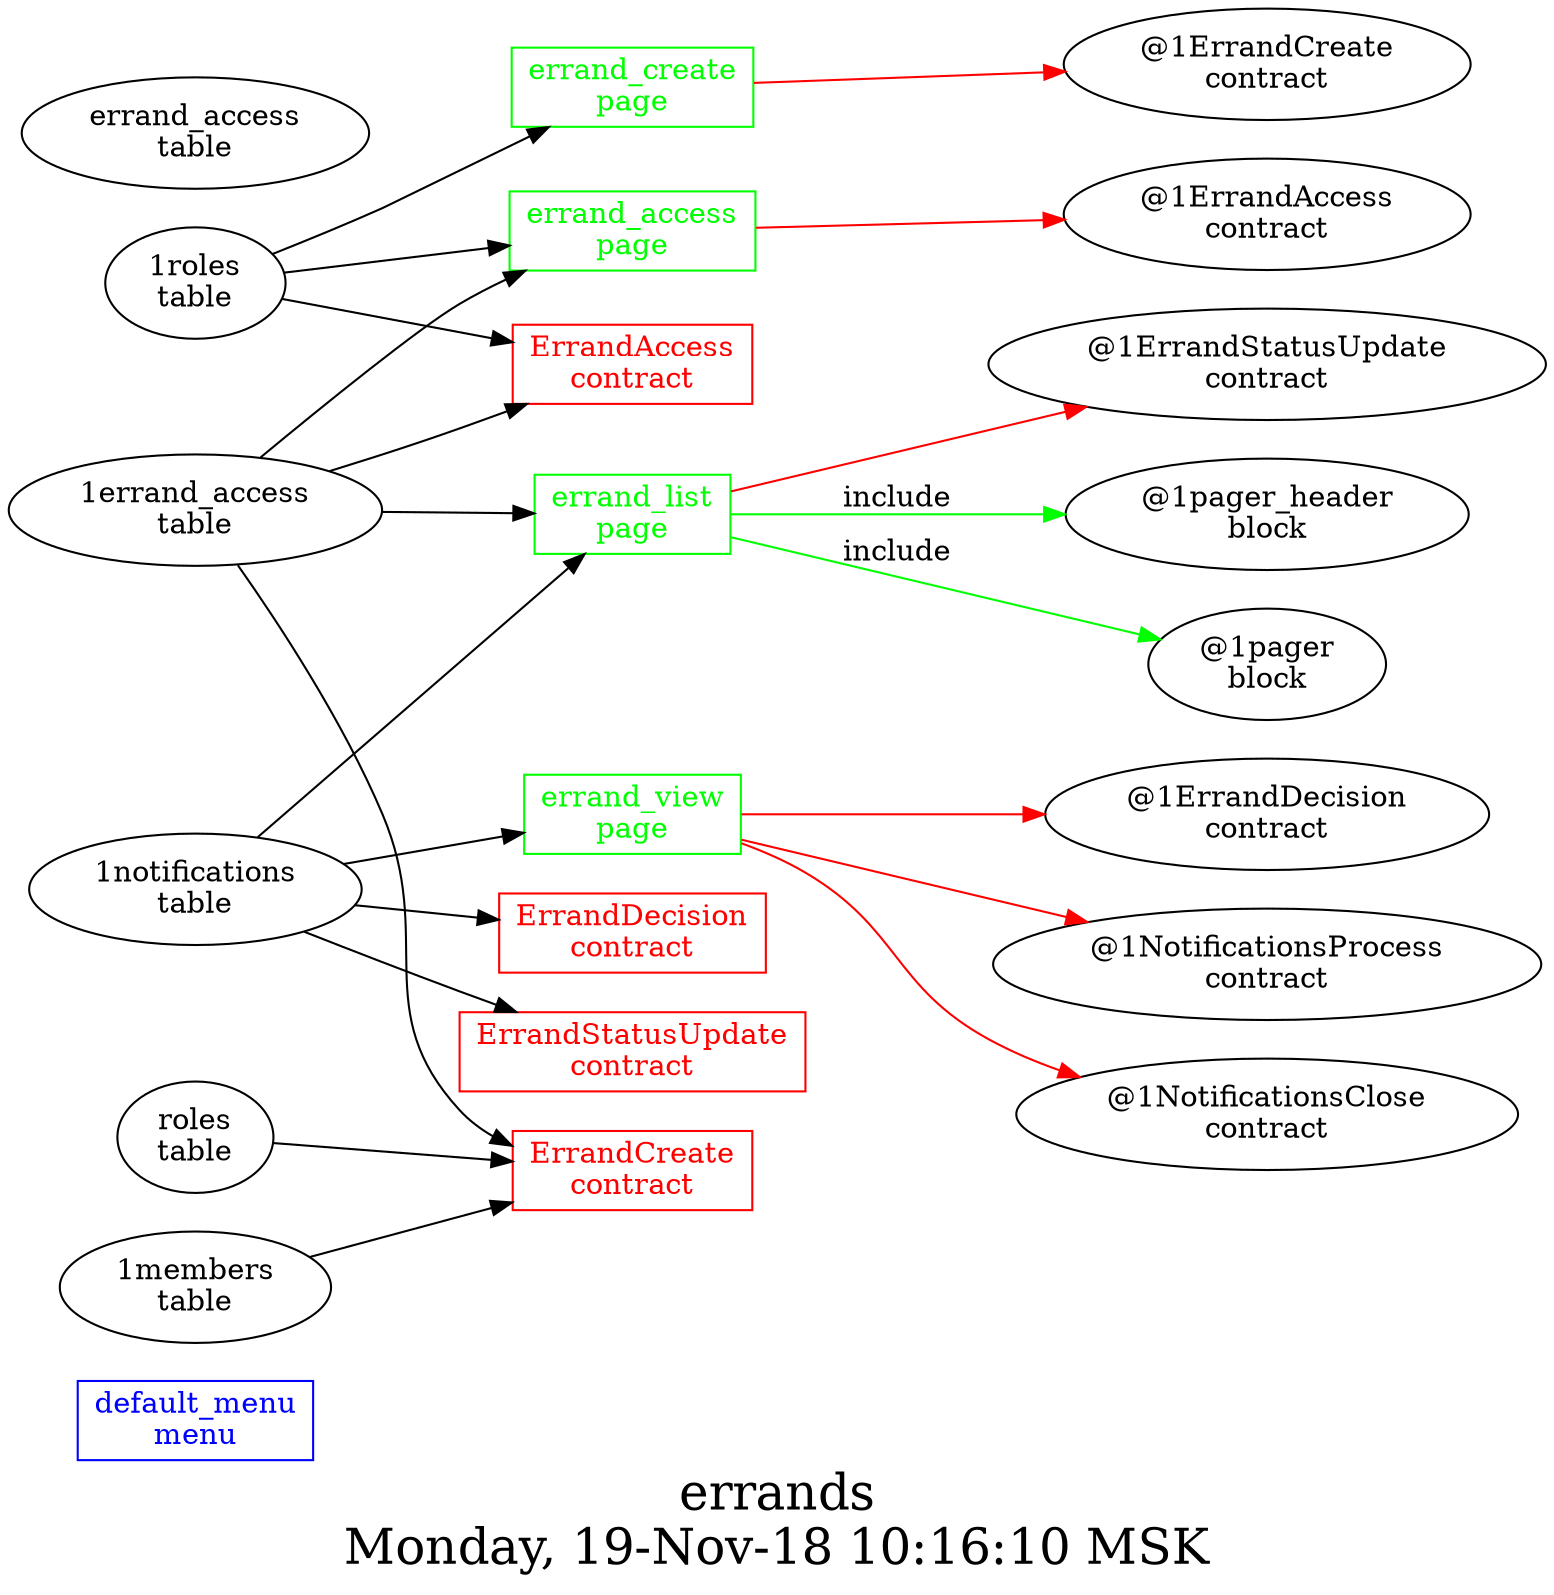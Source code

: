 digraph G {
graph [
  fontsize="24";
  label="errands\nMonday, 19-Nov-18 10:16:10 MSK";
  nojustify=true;
  ordering=out;
  rankdir=LR;
  size="30";
];
"default_menu\nmenu" [color=blue, fontcolor=blue, group=menus, shape=record];
"errand_access\npage" -> "@1ErrandAccess\ncontract"  [ color=red ]
"1roles\ntable" -> "errand_access\npage"
"1errand_access\ntable" -> "errand_access\npage"
"errand_access\npage" [color=green, fontcolor=green, group=pages, shape=record];
"errand_create\npage" -> "@1ErrandCreate\ncontract"  [ color=red ]
"1roles\ntable" -> "errand_create\npage"
"errand_create\npage" [color=green, fontcolor=green, group=pages, shape=record];
"errand_list\npage" -> "@1ErrandStatusUpdate\ncontract"  [ color=red ]
"1errand_access\ntable" -> "errand_list\npage"
"1notifications\ntable" -> "errand_list\npage"
"errand_list\npage" -> "@1pager_header\nblock"  [ color=green, label=include ]
"errand_list\npage" -> "@1pager\nblock"  [ color=green, label=include ]
"errand_list\npage" [color=green, fontcolor=green, group=pages, shape=record];
"errand_view\npage" -> "@1ErrandDecision\ncontract"  [ color=red ]
"errand_view\npage" -> "@1NotificationsProcess\ncontract"  [ color=red ]
"errand_view\npage" -> "@1NotificationsClose\ncontract"  [ color=red ]
"1notifications\ntable" -> "errand_view\npage"
"errand_view\npage" [color=green, fontcolor=green, group=pages, shape=record];
"1roles\ntable" -> "ErrandAccess\ncontract"
"1errand_access\ntable" -> "ErrandAccess\ncontract"
"ErrandAccess\ncontract" [color=red, fontcolor=red, group=contracts, shape=record];
"1errand_access\ntable" -> "ErrandCreate\ncontract"
"roles\ntable" -> "ErrandCreate\ncontract"
"1members\ntable" -> "ErrandCreate\ncontract"
"ErrandCreate\ncontract" [color=red, fontcolor=red, group=contracts, shape=record];
"1notifications\ntable" -> "ErrandDecision\ncontract"
"ErrandDecision\ncontract" [color=red, fontcolor=red, group=contracts, shape=record];
"1notifications\ntable" -> "ErrandStatusUpdate\ncontract"
"ErrandStatusUpdate\ncontract" [color=red, fontcolor=red, group=contracts, shape=record];
"errand_access\ntable" [color="", fontcolor="", group=tables, shape=""];
}

